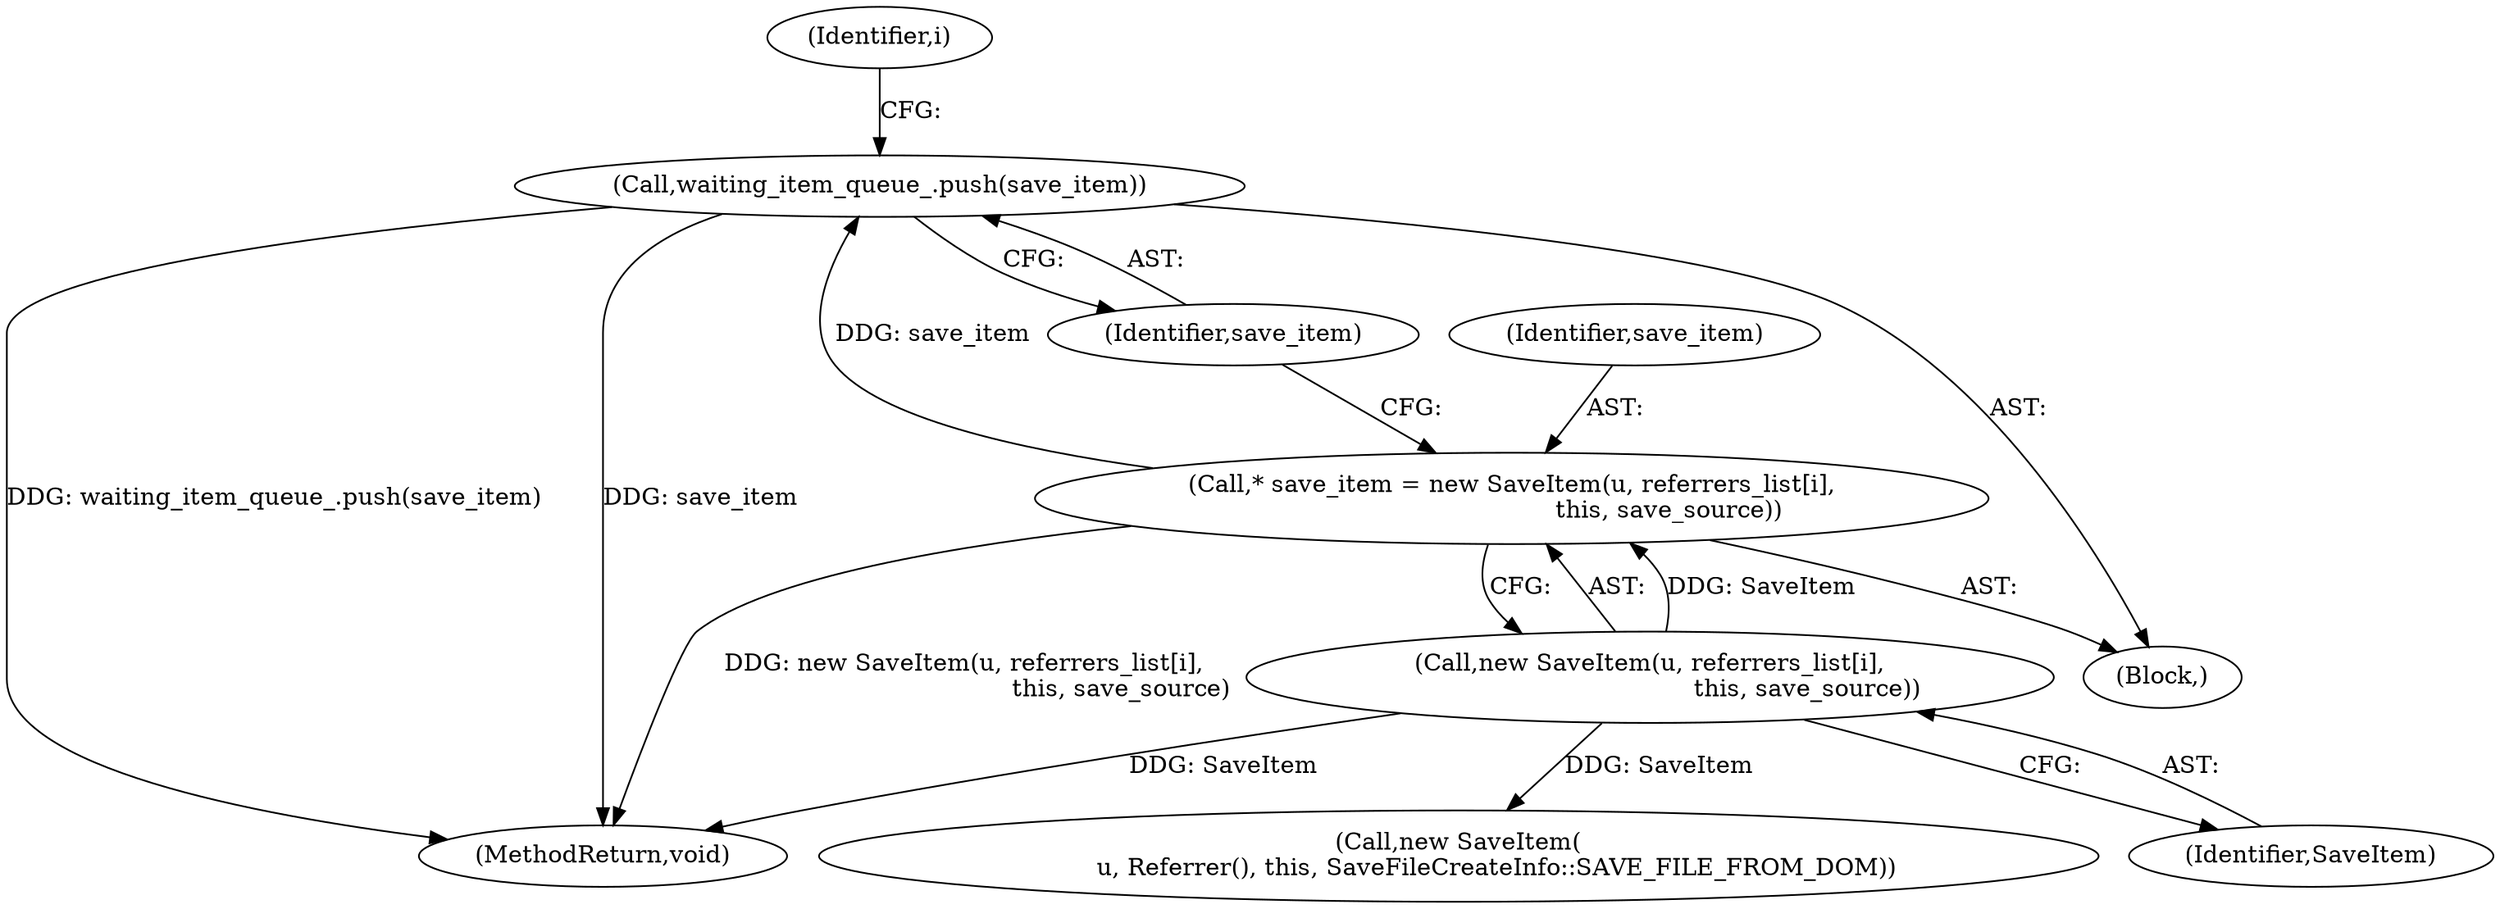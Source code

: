 digraph "0_Chrome_3b2943f5d343f5da393b99fe9efe6cefc6856aa1@pointer" {
"1000166" [label="(Call,waiting_item_queue_.push(save_item))"];
"1000162" [label="(Call,* save_item = new SaveItem(u, referrers_list[i],\n                                         this, save_source))"];
"1000164" [label="(Call,new SaveItem(u, referrers_list[i],\n                                         this, save_source))"];
"1000204" [label="(MethodReturn,void)"];
"1000144" [label="(Identifier,i)"];
"1000166" [label="(Call,waiting_item_queue_.push(save_item))"];
"1000167" [label="(Identifier,save_item)"];
"1000164" [label="(Call,new SaveItem(u, referrers_list[i],\n                                         this, save_source))"];
"1000192" [label="(Call,new SaveItem(\n          u, Referrer(), this, SaveFileCreateInfo::SAVE_FILE_FROM_DOM))"];
"1000163" [label="(Identifier,save_item)"];
"1000162" [label="(Call,* save_item = new SaveItem(u, referrers_list[i],\n                                         this, save_source))"];
"1000145" [label="(Block,)"];
"1000165" [label="(Identifier,SaveItem)"];
"1000166" -> "1000145"  [label="AST: "];
"1000166" -> "1000167"  [label="CFG: "];
"1000167" -> "1000166"  [label="AST: "];
"1000144" -> "1000166"  [label="CFG: "];
"1000166" -> "1000204"  [label="DDG: waiting_item_queue_.push(save_item)"];
"1000166" -> "1000204"  [label="DDG: save_item"];
"1000162" -> "1000166"  [label="DDG: save_item"];
"1000162" -> "1000145"  [label="AST: "];
"1000162" -> "1000164"  [label="CFG: "];
"1000163" -> "1000162"  [label="AST: "];
"1000164" -> "1000162"  [label="AST: "];
"1000167" -> "1000162"  [label="CFG: "];
"1000162" -> "1000204"  [label="DDG: new SaveItem(u, referrers_list[i],\n                                         this, save_source)"];
"1000164" -> "1000162"  [label="DDG: SaveItem"];
"1000164" -> "1000165"  [label="CFG: "];
"1000165" -> "1000164"  [label="AST: "];
"1000164" -> "1000204"  [label="DDG: SaveItem"];
"1000164" -> "1000192"  [label="DDG: SaveItem"];
}
